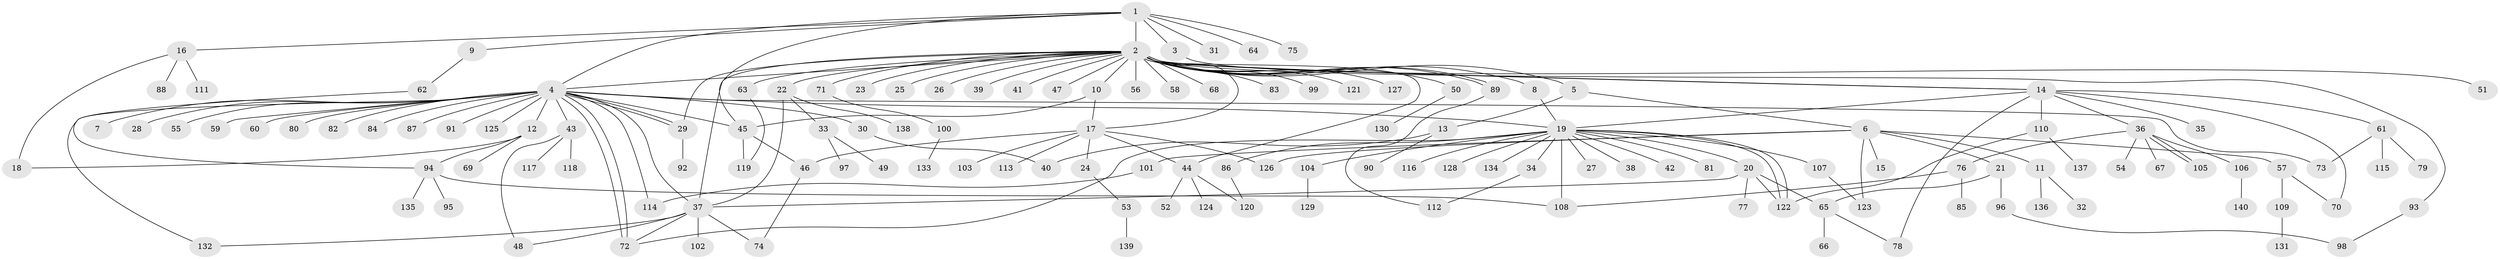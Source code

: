 // Generated by graph-tools (version 1.1) at 2025/14/03/09/25 04:14:28]
// undirected, 140 vertices, 180 edges
graph export_dot {
graph [start="1"]
  node [color=gray90,style=filled];
  1;
  2;
  3;
  4;
  5;
  6;
  7;
  8;
  9;
  10;
  11;
  12;
  13;
  14;
  15;
  16;
  17;
  18;
  19;
  20;
  21;
  22;
  23;
  24;
  25;
  26;
  27;
  28;
  29;
  30;
  31;
  32;
  33;
  34;
  35;
  36;
  37;
  38;
  39;
  40;
  41;
  42;
  43;
  44;
  45;
  46;
  47;
  48;
  49;
  50;
  51;
  52;
  53;
  54;
  55;
  56;
  57;
  58;
  59;
  60;
  61;
  62;
  63;
  64;
  65;
  66;
  67;
  68;
  69;
  70;
  71;
  72;
  73;
  74;
  75;
  76;
  77;
  78;
  79;
  80;
  81;
  82;
  83;
  84;
  85;
  86;
  87;
  88;
  89;
  90;
  91;
  92;
  93;
  94;
  95;
  96;
  97;
  98;
  99;
  100;
  101;
  102;
  103;
  104;
  105;
  106;
  107;
  108;
  109;
  110;
  111;
  112;
  113;
  114;
  115;
  116;
  117;
  118;
  119;
  120;
  121;
  122;
  123;
  124;
  125;
  126;
  127;
  128;
  129;
  130;
  131;
  132;
  133;
  134;
  135;
  136;
  137;
  138;
  139;
  140;
  1 -- 2;
  1 -- 3;
  1 -- 4;
  1 -- 9;
  1 -- 16;
  1 -- 31;
  1 -- 45;
  1 -- 64;
  1 -- 75;
  2 -- 4;
  2 -- 5;
  2 -- 8;
  2 -- 10;
  2 -- 14;
  2 -- 14;
  2 -- 17;
  2 -- 22;
  2 -- 23;
  2 -- 25;
  2 -- 26;
  2 -- 29;
  2 -- 37;
  2 -- 39;
  2 -- 41;
  2 -- 44;
  2 -- 47;
  2 -- 50;
  2 -- 56;
  2 -- 58;
  2 -- 63;
  2 -- 68;
  2 -- 71;
  2 -- 83;
  2 -- 89;
  2 -- 89;
  2 -- 93;
  2 -- 99;
  2 -- 121;
  2 -- 127;
  3 -- 51;
  4 -- 7;
  4 -- 12;
  4 -- 19;
  4 -- 28;
  4 -- 29;
  4 -- 29;
  4 -- 30;
  4 -- 37;
  4 -- 43;
  4 -- 45;
  4 -- 55;
  4 -- 59;
  4 -- 60;
  4 -- 72;
  4 -- 72;
  4 -- 73;
  4 -- 80;
  4 -- 82;
  4 -- 84;
  4 -- 87;
  4 -- 91;
  4 -- 114;
  4 -- 125;
  4 -- 132;
  5 -- 6;
  5 -- 13;
  6 -- 11;
  6 -- 15;
  6 -- 21;
  6 -- 57;
  6 -- 101;
  6 -- 123;
  6 -- 126;
  8 -- 19;
  9 -- 62;
  10 -- 17;
  10 -- 45;
  11 -- 32;
  11 -- 136;
  12 -- 18;
  12 -- 69;
  12 -- 94;
  13 -- 40;
  13 -- 90;
  14 -- 19;
  14 -- 35;
  14 -- 36;
  14 -- 61;
  14 -- 70;
  14 -- 78;
  14 -- 110;
  16 -- 18;
  16 -- 88;
  16 -- 111;
  17 -- 24;
  17 -- 44;
  17 -- 46;
  17 -- 103;
  17 -- 113;
  17 -- 126;
  19 -- 20;
  19 -- 27;
  19 -- 34;
  19 -- 38;
  19 -- 42;
  19 -- 72;
  19 -- 81;
  19 -- 86;
  19 -- 104;
  19 -- 107;
  19 -- 108;
  19 -- 116;
  19 -- 122;
  19 -- 122;
  19 -- 128;
  19 -- 134;
  20 -- 37;
  20 -- 65;
  20 -- 77;
  20 -- 122;
  21 -- 65;
  21 -- 96;
  22 -- 33;
  22 -- 37;
  22 -- 138;
  24 -- 53;
  29 -- 92;
  30 -- 40;
  33 -- 49;
  33 -- 97;
  34 -- 112;
  36 -- 54;
  36 -- 67;
  36 -- 76;
  36 -- 105;
  36 -- 105;
  36 -- 106;
  37 -- 48;
  37 -- 72;
  37 -- 74;
  37 -- 102;
  37 -- 132;
  43 -- 48;
  43 -- 117;
  43 -- 118;
  44 -- 52;
  44 -- 120;
  44 -- 124;
  45 -- 46;
  45 -- 119;
  46 -- 74;
  50 -- 130;
  53 -- 139;
  57 -- 70;
  57 -- 109;
  61 -- 73;
  61 -- 79;
  61 -- 115;
  62 -- 94;
  63 -- 119;
  65 -- 66;
  65 -- 78;
  71 -- 100;
  76 -- 85;
  76 -- 108;
  86 -- 120;
  89 -- 112;
  93 -- 98;
  94 -- 95;
  94 -- 108;
  94 -- 135;
  96 -- 98;
  100 -- 133;
  101 -- 114;
  104 -- 129;
  106 -- 140;
  107 -- 123;
  109 -- 131;
  110 -- 122;
  110 -- 137;
}

